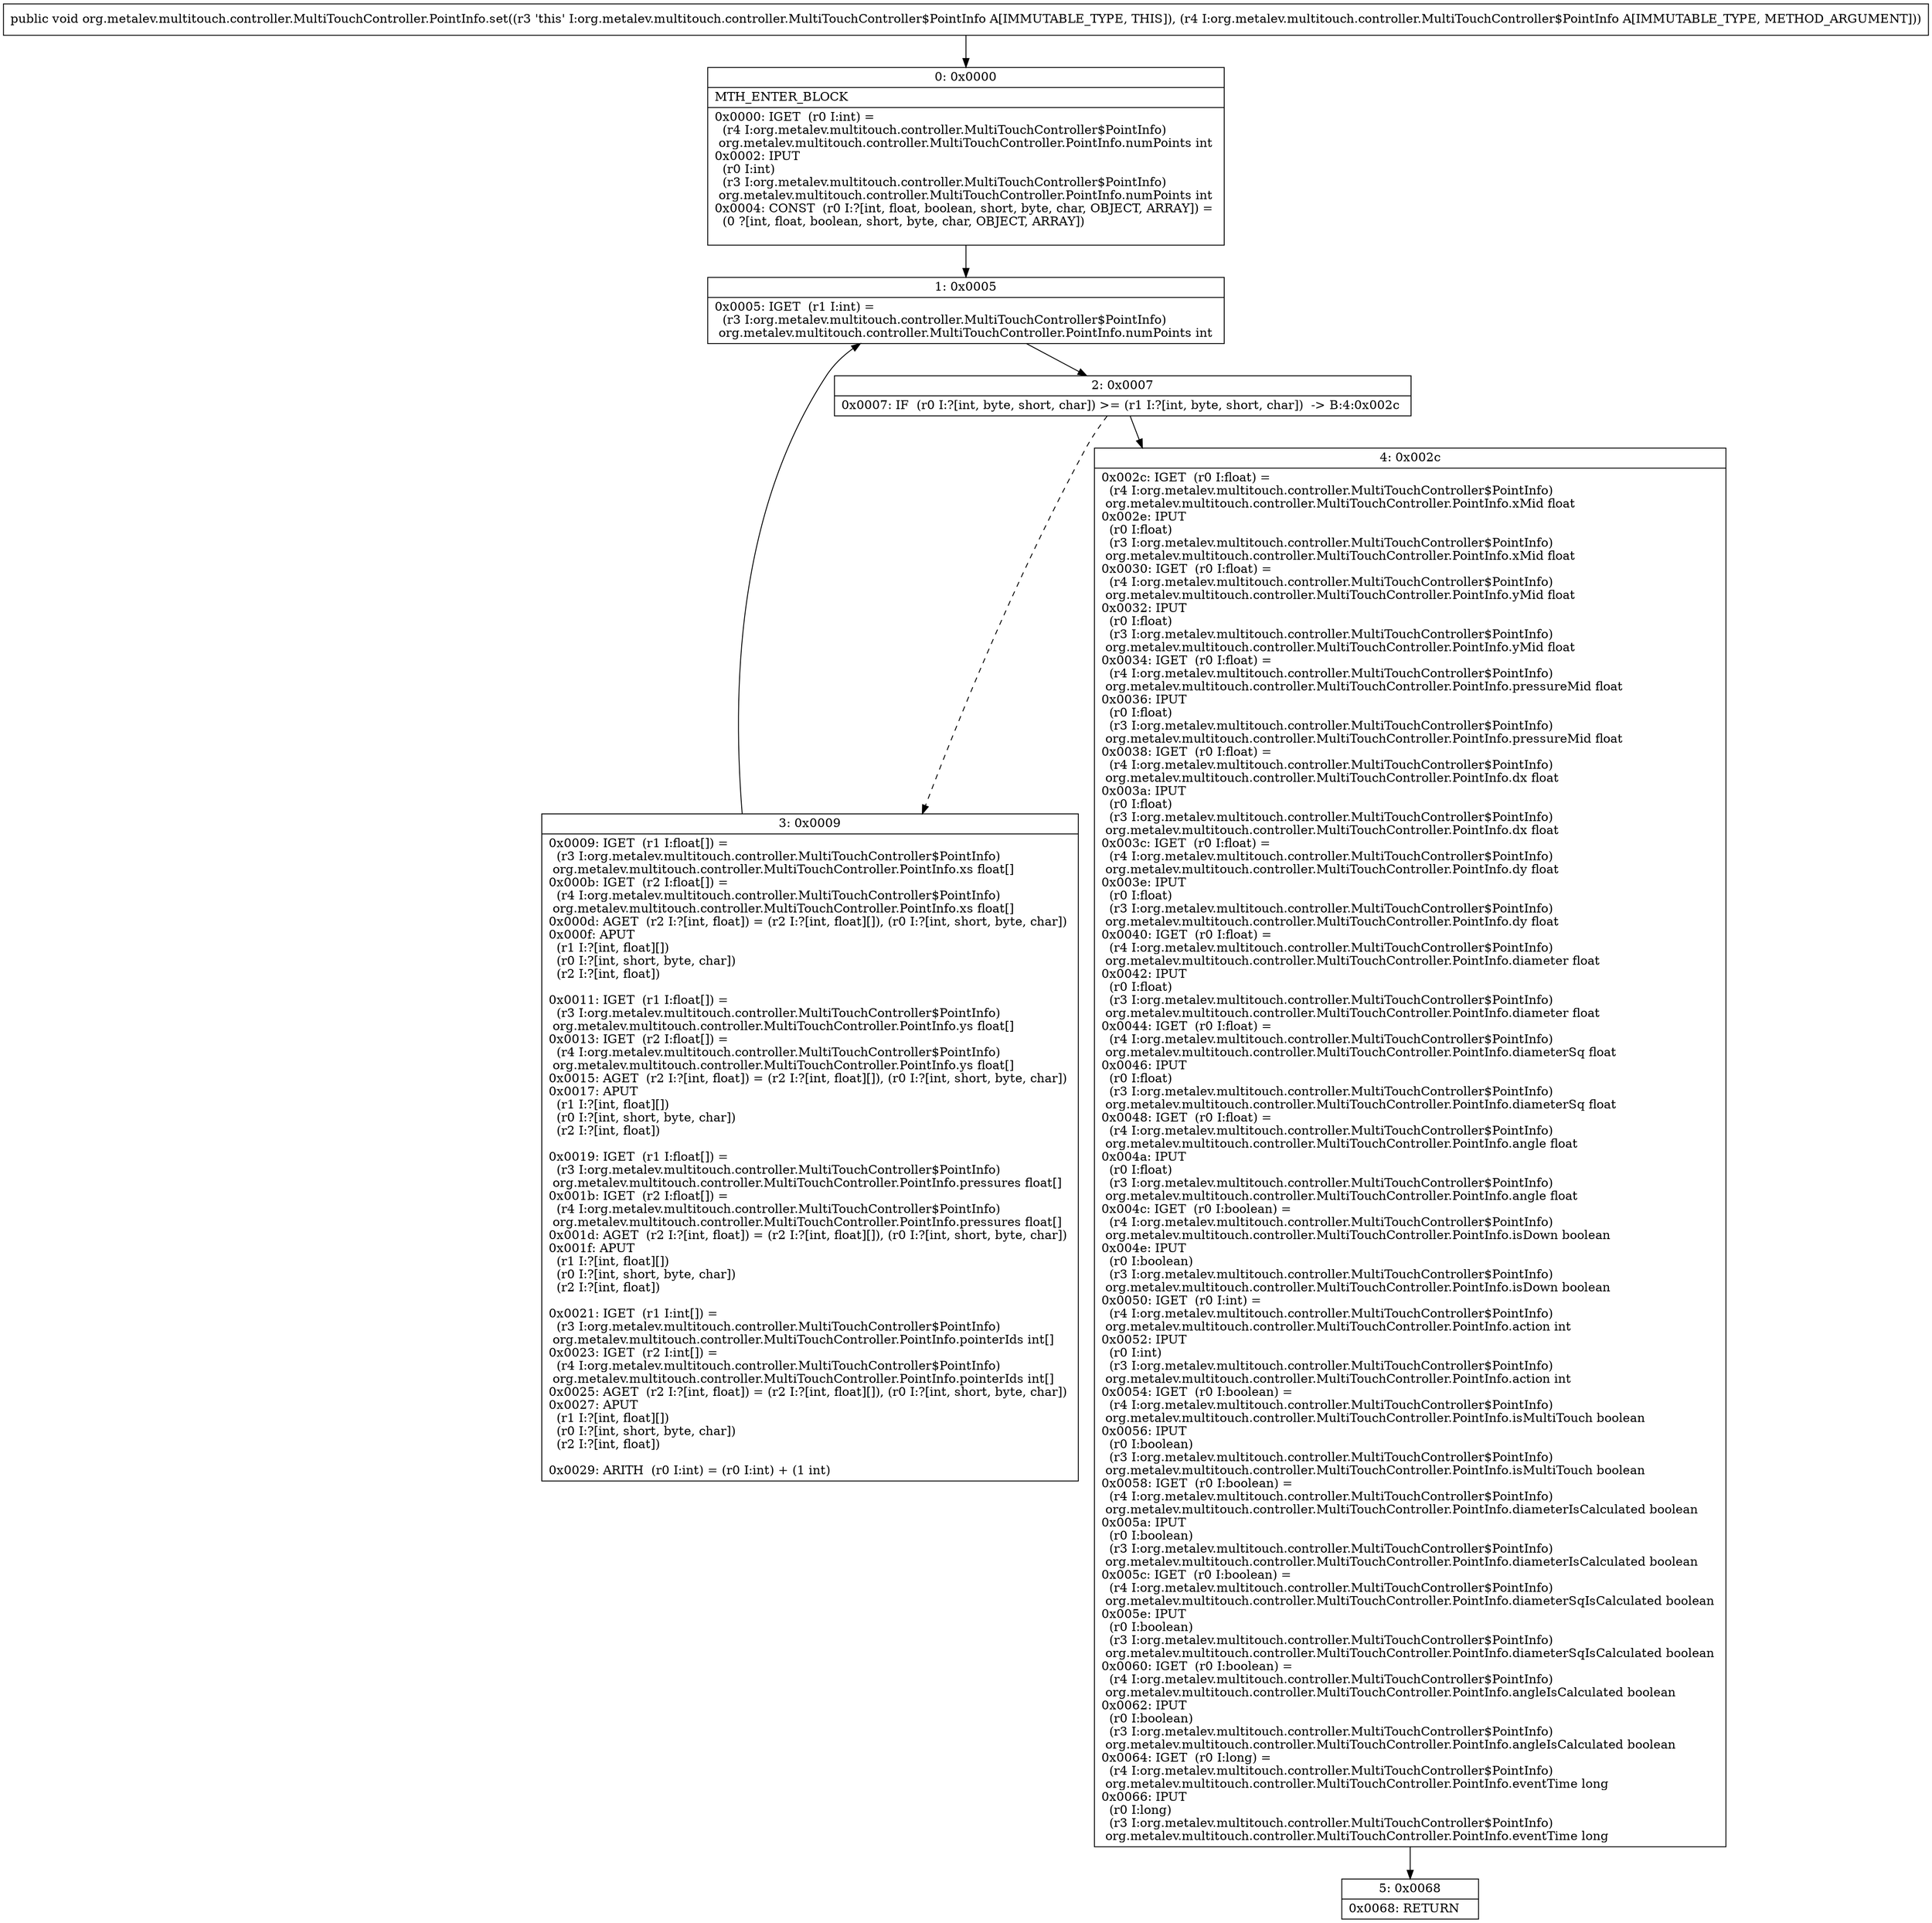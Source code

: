 digraph "CFG fororg.metalev.multitouch.controller.MultiTouchController.PointInfo.set(Lorg\/metalev\/multitouch\/controller\/MultiTouchController$PointInfo;)V" {
Node_0 [shape=record,label="{0\:\ 0x0000|MTH_ENTER_BLOCK\l|0x0000: IGET  (r0 I:int) = \l  (r4 I:org.metalev.multitouch.controller.MultiTouchController$PointInfo)\l org.metalev.multitouch.controller.MultiTouchController.PointInfo.numPoints int \l0x0002: IPUT  \l  (r0 I:int)\l  (r3 I:org.metalev.multitouch.controller.MultiTouchController$PointInfo)\l org.metalev.multitouch.controller.MultiTouchController.PointInfo.numPoints int \l0x0004: CONST  (r0 I:?[int, float, boolean, short, byte, char, OBJECT, ARRAY]) = \l  (0 ?[int, float, boolean, short, byte, char, OBJECT, ARRAY])\l \l}"];
Node_1 [shape=record,label="{1\:\ 0x0005|0x0005: IGET  (r1 I:int) = \l  (r3 I:org.metalev.multitouch.controller.MultiTouchController$PointInfo)\l org.metalev.multitouch.controller.MultiTouchController.PointInfo.numPoints int \l}"];
Node_2 [shape=record,label="{2\:\ 0x0007|0x0007: IF  (r0 I:?[int, byte, short, char]) \>= (r1 I:?[int, byte, short, char])  \-\> B:4:0x002c \l}"];
Node_3 [shape=record,label="{3\:\ 0x0009|0x0009: IGET  (r1 I:float[]) = \l  (r3 I:org.metalev.multitouch.controller.MultiTouchController$PointInfo)\l org.metalev.multitouch.controller.MultiTouchController.PointInfo.xs float[] \l0x000b: IGET  (r2 I:float[]) = \l  (r4 I:org.metalev.multitouch.controller.MultiTouchController$PointInfo)\l org.metalev.multitouch.controller.MultiTouchController.PointInfo.xs float[] \l0x000d: AGET  (r2 I:?[int, float]) = (r2 I:?[int, float][]), (r0 I:?[int, short, byte, char]) \l0x000f: APUT  \l  (r1 I:?[int, float][])\l  (r0 I:?[int, short, byte, char])\l  (r2 I:?[int, float])\l \l0x0011: IGET  (r1 I:float[]) = \l  (r3 I:org.metalev.multitouch.controller.MultiTouchController$PointInfo)\l org.metalev.multitouch.controller.MultiTouchController.PointInfo.ys float[] \l0x0013: IGET  (r2 I:float[]) = \l  (r4 I:org.metalev.multitouch.controller.MultiTouchController$PointInfo)\l org.metalev.multitouch.controller.MultiTouchController.PointInfo.ys float[] \l0x0015: AGET  (r2 I:?[int, float]) = (r2 I:?[int, float][]), (r0 I:?[int, short, byte, char]) \l0x0017: APUT  \l  (r1 I:?[int, float][])\l  (r0 I:?[int, short, byte, char])\l  (r2 I:?[int, float])\l \l0x0019: IGET  (r1 I:float[]) = \l  (r3 I:org.metalev.multitouch.controller.MultiTouchController$PointInfo)\l org.metalev.multitouch.controller.MultiTouchController.PointInfo.pressures float[] \l0x001b: IGET  (r2 I:float[]) = \l  (r4 I:org.metalev.multitouch.controller.MultiTouchController$PointInfo)\l org.metalev.multitouch.controller.MultiTouchController.PointInfo.pressures float[] \l0x001d: AGET  (r2 I:?[int, float]) = (r2 I:?[int, float][]), (r0 I:?[int, short, byte, char]) \l0x001f: APUT  \l  (r1 I:?[int, float][])\l  (r0 I:?[int, short, byte, char])\l  (r2 I:?[int, float])\l \l0x0021: IGET  (r1 I:int[]) = \l  (r3 I:org.metalev.multitouch.controller.MultiTouchController$PointInfo)\l org.metalev.multitouch.controller.MultiTouchController.PointInfo.pointerIds int[] \l0x0023: IGET  (r2 I:int[]) = \l  (r4 I:org.metalev.multitouch.controller.MultiTouchController$PointInfo)\l org.metalev.multitouch.controller.MultiTouchController.PointInfo.pointerIds int[] \l0x0025: AGET  (r2 I:?[int, float]) = (r2 I:?[int, float][]), (r0 I:?[int, short, byte, char]) \l0x0027: APUT  \l  (r1 I:?[int, float][])\l  (r0 I:?[int, short, byte, char])\l  (r2 I:?[int, float])\l \l0x0029: ARITH  (r0 I:int) = (r0 I:int) + (1 int) \l}"];
Node_4 [shape=record,label="{4\:\ 0x002c|0x002c: IGET  (r0 I:float) = \l  (r4 I:org.metalev.multitouch.controller.MultiTouchController$PointInfo)\l org.metalev.multitouch.controller.MultiTouchController.PointInfo.xMid float \l0x002e: IPUT  \l  (r0 I:float)\l  (r3 I:org.metalev.multitouch.controller.MultiTouchController$PointInfo)\l org.metalev.multitouch.controller.MultiTouchController.PointInfo.xMid float \l0x0030: IGET  (r0 I:float) = \l  (r4 I:org.metalev.multitouch.controller.MultiTouchController$PointInfo)\l org.metalev.multitouch.controller.MultiTouchController.PointInfo.yMid float \l0x0032: IPUT  \l  (r0 I:float)\l  (r3 I:org.metalev.multitouch.controller.MultiTouchController$PointInfo)\l org.metalev.multitouch.controller.MultiTouchController.PointInfo.yMid float \l0x0034: IGET  (r0 I:float) = \l  (r4 I:org.metalev.multitouch.controller.MultiTouchController$PointInfo)\l org.metalev.multitouch.controller.MultiTouchController.PointInfo.pressureMid float \l0x0036: IPUT  \l  (r0 I:float)\l  (r3 I:org.metalev.multitouch.controller.MultiTouchController$PointInfo)\l org.metalev.multitouch.controller.MultiTouchController.PointInfo.pressureMid float \l0x0038: IGET  (r0 I:float) = \l  (r4 I:org.metalev.multitouch.controller.MultiTouchController$PointInfo)\l org.metalev.multitouch.controller.MultiTouchController.PointInfo.dx float \l0x003a: IPUT  \l  (r0 I:float)\l  (r3 I:org.metalev.multitouch.controller.MultiTouchController$PointInfo)\l org.metalev.multitouch.controller.MultiTouchController.PointInfo.dx float \l0x003c: IGET  (r0 I:float) = \l  (r4 I:org.metalev.multitouch.controller.MultiTouchController$PointInfo)\l org.metalev.multitouch.controller.MultiTouchController.PointInfo.dy float \l0x003e: IPUT  \l  (r0 I:float)\l  (r3 I:org.metalev.multitouch.controller.MultiTouchController$PointInfo)\l org.metalev.multitouch.controller.MultiTouchController.PointInfo.dy float \l0x0040: IGET  (r0 I:float) = \l  (r4 I:org.metalev.multitouch.controller.MultiTouchController$PointInfo)\l org.metalev.multitouch.controller.MultiTouchController.PointInfo.diameter float \l0x0042: IPUT  \l  (r0 I:float)\l  (r3 I:org.metalev.multitouch.controller.MultiTouchController$PointInfo)\l org.metalev.multitouch.controller.MultiTouchController.PointInfo.diameter float \l0x0044: IGET  (r0 I:float) = \l  (r4 I:org.metalev.multitouch.controller.MultiTouchController$PointInfo)\l org.metalev.multitouch.controller.MultiTouchController.PointInfo.diameterSq float \l0x0046: IPUT  \l  (r0 I:float)\l  (r3 I:org.metalev.multitouch.controller.MultiTouchController$PointInfo)\l org.metalev.multitouch.controller.MultiTouchController.PointInfo.diameterSq float \l0x0048: IGET  (r0 I:float) = \l  (r4 I:org.metalev.multitouch.controller.MultiTouchController$PointInfo)\l org.metalev.multitouch.controller.MultiTouchController.PointInfo.angle float \l0x004a: IPUT  \l  (r0 I:float)\l  (r3 I:org.metalev.multitouch.controller.MultiTouchController$PointInfo)\l org.metalev.multitouch.controller.MultiTouchController.PointInfo.angle float \l0x004c: IGET  (r0 I:boolean) = \l  (r4 I:org.metalev.multitouch.controller.MultiTouchController$PointInfo)\l org.metalev.multitouch.controller.MultiTouchController.PointInfo.isDown boolean \l0x004e: IPUT  \l  (r0 I:boolean)\l  (r3 I:org.metalev.multitouch.controller.MultiTouchController$PointInfo)\l org.metalev.multitouch.controller.MultiTouchController.PointInfo.isDown boolean \l0x0050: IGET  (r0 I:int) = \l  (r4 I:org.metalev.multitouch.controller.MultiTouchController$PointInfo)\l org.metalev.multitouch.controller.MultiTouchController.PointInfo.action int \l0x0052: IPUT  \l  (r0 I:int)\l  (r3 I:org.metalev.multitouch.controller.MultiTouchController$PointInfo)\l org.metalev.multitouch.controller.MultiTouchController.PointInfo.action int \l0x0054: IGET  (r0 I:boolean) = \l  (r4 I:org.metalev.multitouch.controller.MultiTouchController$PointInfo)\l org.metalev.multitouch.controller.MultiTouchController.PointInfo.isMultiTouch boolean \l0x0056: IPUT  \l  (r0 I:boolean)\l  (r3 I:org.metalev.multitouch.controller.MultiTouchController$PointInfo)\l org.metalev.multitouch.controller.MultiTouchController.PointInfo.isMultiTouch boolean \l0x0058: IGET  (r0 I:boolean) = \l  (r4 I:org.metalev.multitouch.controller.MultiTouchController$PointInfo)\l org.metalev.multitouch.controller.MultiTouchController.PointInfo.diameterIsCalculated boolean \l0x005a: IPUT  \l  (r0 I:boolean)\l  (r3 I:org.metalev.multitouch.controller.MultiTouchController$PointInfo)\l org.metalev.multitouch.controller.MultiTouchController.PointInfo.diameterIsCalculated boolean \l0x005c: IGET  (r0 I:boolean) = \l  (r4 I:org.metalev.multitouch.controller.MultiTouchController$PointInfo)\l org.metalev.multitouch.controller.MultiTouchController.PointInfo.diameterSqIsCalculated boolean \l0x005e: IPUT  \l  (r0 I:boolean)\l  (r3 I:org.metalev.multitouch.controller.MultiTouchController$PointInfo)\l org.metalev.multitouch.controller.MultiTouchController.PointInfo.diameterSqIsCalculated boolean \l0x0060: IGET  (r0 I:boolean) = \l  (r4 I:org.metalev.multitouch.controller.MultiTouchController$PointInfo)\l org.metalev.multitouch.controller.MultiTouchController.PointInfo.angleIsCalculated boolean \l0x0062: IPUT  \l  (r0 I:boolean)\l  (r3 I:org.metalev.multitouch.controller.MultiTouchController$PointInfo)\l org.metalev.multitouch.controller.MultiTouchController.PointInfo.angleIsCalculated boolean \l0x0064: IGET  (r0 I:long) = \l  (r4 I:org.metalev.multitouch.controller.MultiTouchController$PointInfo)\l org.metalev.multitouch.controller.MultiTouchController.PointInfo.eventTime long \l0x0066: IPUT  \l  (r0 I:long)\l  (r3 I:org.metalev.multitouch.controller.MultiTouchController$PointInfo)\l org.metalev.multitouch.controller.MultiTouchController.PointInfo.eventTime long \l}"];
Node_5 [shape=record,label="{5\:\ 0x0068|0x0068: RETURN   \l}"];
MethodNode[shape=record,label="{public void org.metalev.multitouch.controller.MultiTouchController.PointInfo.set((r3 'this' I:org.metalev.multitouch.controller.MultiTouchController$PointInfo A[IMMUTABLE_TYPE, THIS]), (r4 I:org.metalev.multitouch.controller.MultiTouchController$PointInfo A[IMMUTABLE_TYPE, METHOD_ARGUMENT])) }"];
MethodNode -> Node_0;
Node_0 -> Node_1;
Node_1 -> Node_2;
Node_2 -> Node_3[style=dashed];
Node_2 -> Node_4;
Node_3 -> Node_1;
Node_4 -> Node_5;
}

